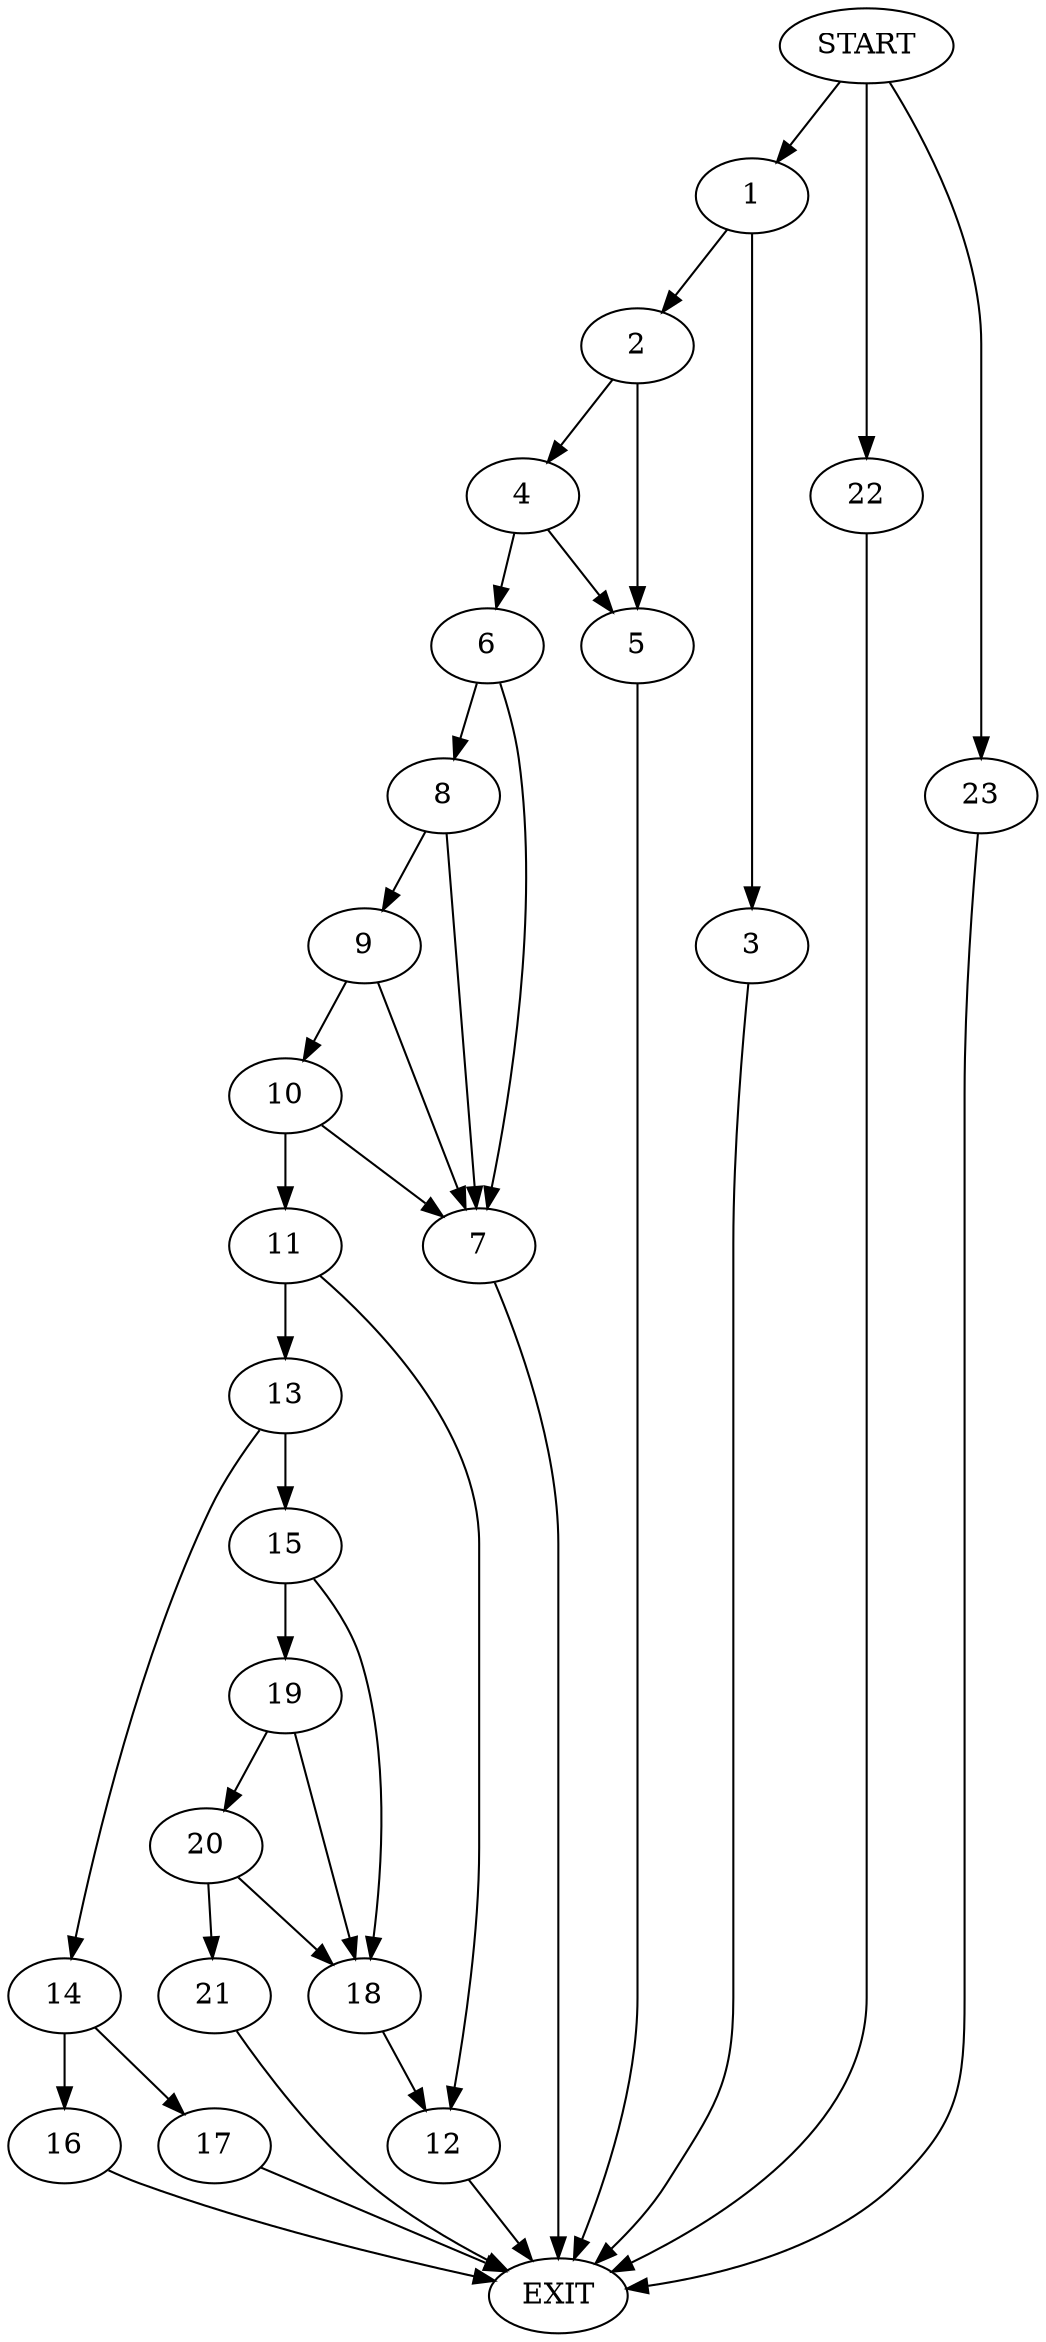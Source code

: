 digraph {
0 [label="START"]
24 [label="EXIT"]
0 -> 1
1 -> 2
1 -> 3
2 -> 4
2 -> 5
3 -> 24
4 -> 5
4 -> 6
5 -> 24
6 -> 7
6 -> 8
8 -> 7
8 -> 9
7 -> 24
9 -> 10
9 -> 7
10 -> 11
10 -> 7
11 -> 12
11 -> 13
13 -> 14
13 -> 15
12 -> 24
14 -> 16
14 -> 17
15 -> 18
15 -> 19
16 -> 24
17 -> 24
18 -> 12
19 -> 18
19 -> 20
20 -> 18
20 -> 21
21 -> 24
0 -> 22
22 -> 24
0 -> 23
23 -> 24
}
